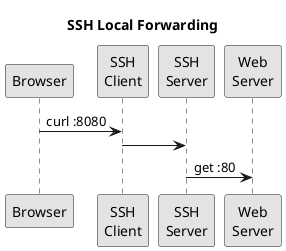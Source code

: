 @startuml

title SSH Local Forwarding
skinparam monochrome true

participant Browser as b
participant "SSH\nClient" as sshc
participant "SSH\nServer" as sshs
participant "Web\nServer" as webs

b -> sshc : curl :8080
sshc -> sshs
sshs -> webs : get :80

@enduml
